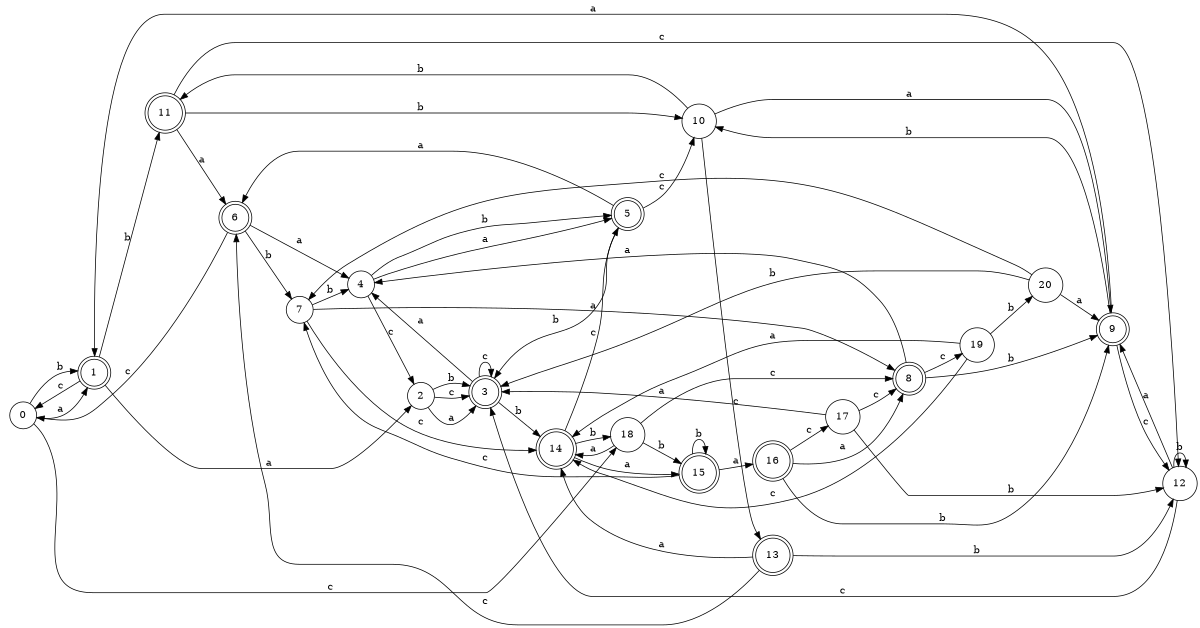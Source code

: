 digraph n17_1 {
__start0 [label="" shape="none"];

rankdir=LR;
size="8,5";

s0 [style="filled", color="black", fillcolor="white" shape="circle", label="0"];
s1 [style="rounded,filled", color="black", fillcolor="white" shape="doublecircle", label="1"];
s2 [style="filled", color="black", fillcolor="white" shape="circle", label="2"];
s3 [style="rounded,filled", color="black", fillcolor="white" shape="doublecircle", label="3"];
s4 [style="filled", color="black", fillcolor="white" shape="circle", label="4"];
s5 [style="rounded,filled", color="black", fillcolor="white" shape="doublecircle", label="5"];
s6 [style="rounded,filled", color="black", fillcolor="white" shape="doublecircle", label="6"];
s7 [style="filled", color="black", fillcolor="white" shape="circle", label="7"];
s8 [style="rounded,filled", color="black", fillcolor="white" shape="doublecircle", label="8"];
s9 [style="rounded,filled", color="black", fillcolor="white" shape="doublecircle", label="9"];
s10 [style="filled", color="black", fillcolor="white" shape="circle", label="10"];
s11 [style="rounded,filled", color="black", fillcolor="white" shape="doublecircle", label="11"];
s12 [style="filled", color="black", fillcolor="white" shape="circle", label="12"];
s13 [style="rounded,filled", color="black", fillcolor="white" shape="doublecircle", label="13"];
s14 [style="rounded,filled", color="black", fillcolor="white" shape="doublecircle", label="14"];
s15 [style="rounded,filled", color="black", fillcolor="white" shape="doublecircle", label="15"];
s16 [style="rounded,filled", color="black", fillcolor="white" shape="doublecircle", label="16"];
s17 [style="filled", color="black", fillcolor="white" shape="circle", label="17"];
s18 [style="filled", color="black", fillcolor="white" shape="circle", label="18"];
s19 [style="filled", color="black", fillcolor="white" shape="circle", label="19"];
s20 [style="filled", color="black", fillcolor="white" shape="circle", label="20"];
s0 -> s1 [label="a"];
s0 -> s1 [label="b"];
s0 -> s18 [label="c"];
s1 -> s2 [label="a"];
s1 -> s11 [label="b"];
s1 -> s0 [label="c"];
s2 -> s3 [label="a"];
s2 -> s3 [label="b"];
s2 -> s3 [label="c"];
s3 -> s4 [label="a"];
s3 -> s14 [label="b"];
s3 -> s3 [label="c"];
s4 -> s5 [label="a"];
s4 -> s5 [label="b"];
s4 -> s2 [label="c"];
s5 -> s6 [label="a"];
s5 -> s3 [label="b"];
s5 -> s10 [label="c"];
s6 -> s4 [label="a"];
s6 -> s7 [label="b"];
s6 -> s0 [label="c"];
s7 -> s8 [label="a"];
s7 -> s4 [label="b"];
s7 -> s14 [label="c"];
s8 -> s4 [label="a"];
s8 -> s9 [label="b"];
s8 -> s19 [label="c"];
s9 -> s1 [label="a"];
s9 -> s10 [label="b"];
s9 -> s12 [label="c"];
s10 -> s9 [label="a"];
s10 -> s11 [label="b"];
s10 -> s13 [label="c"];
s11 -> s6 [label="a"];
s11 -> s10 [label="b"];
s11 -> s12 [label="c"];
s12 -> s9 [label="a"];
s12 -> s12 [label="b"];
s12 -> s3 [label="c"];
s13 -> s14 [label="a"];
s13 -> s12 [label="b"];
s13 -> s6 [label="c"];
s14 -> s15 [label="a"];
s14 -> s18 [label="b"];
s14 -> s5 [label="c"];
s15 -> s16 [label="a"];
s15 -> s15 [label="b"];
s15 -> s7 [label="c"];
s16 -> s8 [label="a"];
s16 -> s9 [label="b"];
s16 -> s17 [label="c"];
s17 -> s3 [label="a"];
s17 -> s12 [label="b"];
s17 -> s8 [label="c"];
s18 -> s14 [label="a"];
s18 -> s15 [label="b"];
s18 -> s8 [label="c"];
s19 -> s14 [label="a"];
s19 -> s20 [label="b"];
s19 -> s14 [label="c"];
s20 -> s9 [label="a"];
s20 -> s3 [label="b"];
s20 -> s7 [label="c"];

}